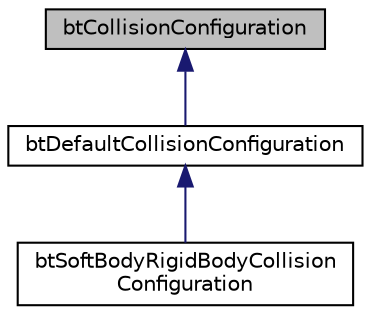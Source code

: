 digraph "btCollisionConfiguration"
{
  edge [fontname="Helvetica",fontsize="10",labelfontname="Helvetica",labelfontsize="10"];
  node [fontname="Helvetica",fontsize="10",shape=record];
  Node1 [label="btCollisionConfiguration",height=0.2,width=0.4,color="black", fillcolor="grey75", style="filled", fontcolor="black"];
  Node1 -> Node2 [dir="back",color="midnightblue",fontsize="10",style="solid"];
  Node2 [label="btDefaultCollisionConfiguration",height=0.2,width=0.4,color="black", fillcolor="white", style="filled",URL="$classbt_default_collision_configuration.html"];
  Node2 -> Node3 [dir="back",color="midnightblue",fontsize="10",style="solid"];
  Node3 [label="btSoftBodyRigidBodyCollision\lConfiguration",height=0.2,width=0.4,color="black", fillcolor="white", style="filled",URL="$classbt_soft_body_rigid_body_collision_configuration.html",tooltip="btSoftBodyRigidBodyCollisionConfiguration add softbody interaction on top of btDefaultCollisionConfig..."];
}
